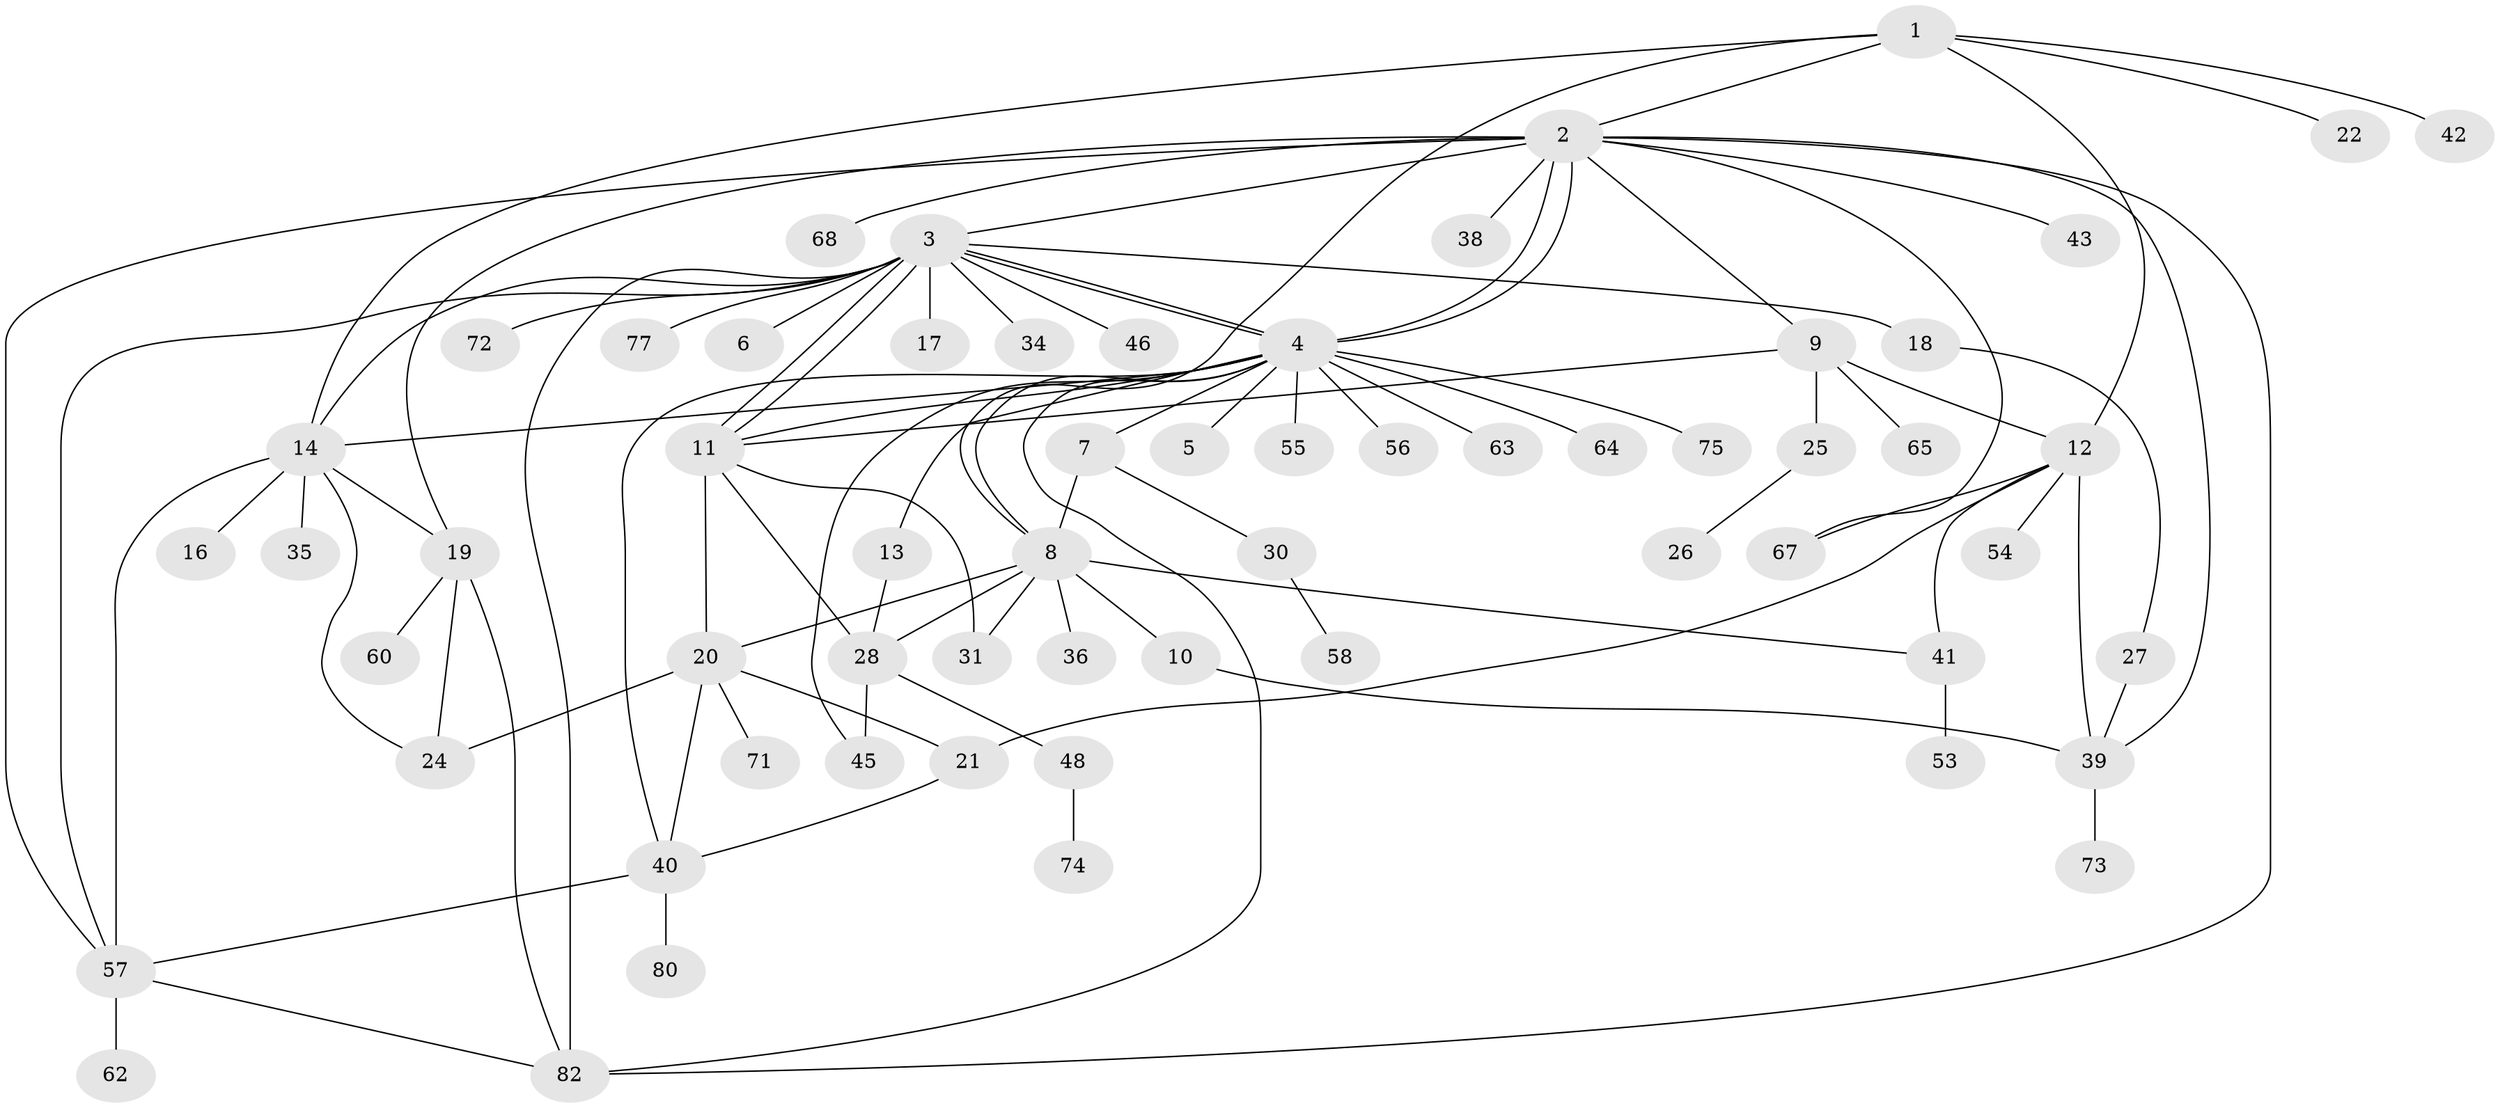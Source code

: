 // Generated by graph-tools (version 1.1) at 2025/23/03/03/25 07:23:55]
// undirected, 61 vertices, 94 edges
graph export_dot {
graph [start="1"]
  node [color=gray90,style=filled];
  1 [super="+37"];
  2 [super="+15"];
  3 [super="+32"];
  4 [super="+29"];
  5;
  6;
  7;
  8 [super="+51"];
  9 [super="+23"];
  10 [super="+69"];
  11 [super="+50"];
  12 [super="+78"];
  13;
  14;
  16;
  17;
  18 [super="+61"];
  19 [super="+84"];
  20 [super="+33"];
  21 [super="+81"];
  22;
  24 [super="+49"];
  25;
  26 [super="+83"];
  27;
  28 [super="+47"];
  30;
  31;
  34 [super="+52"];
  35;
  36;
  38;
  39;
  40 [super="+44"];
  41 [super="+66"];
  42;
  43;
  45;
  46;
  48;
  53;
  54;
  55;
  56;
  57 [super="+59"];
  58;
  60;
  62;
  63;
  64 [super="+70"];
  65;
  67;
  68;
  71;
  72;
  73 [super="+79"];
  74;
  75 [super="+76"];
  77;
  80;
  82 [super="+85"];
  1 -- 2;
  1 -- 8;
  1 -- 12;
  1 -- 14;
  1 -- 22;
  1 -- 42;
  2 -- 3;
  2 -- 4;
  2 -- 4;
  2 -- 9;
  2 -- 19;
  2 -- 38;
  2 -- 39;
  2 -- 43;
  2 -- 57;
  2 -- 67;
  2 -- 68;
  2 -- 82;
  3 -- 4 [weight=2];
  3 -- 4;
  3 -- 6;
  3 -- 11;
  3 -- 11;
  3 -- 14;
  3 -- 17;
  3 -- 18;
  3 -- 46;
  3 -- 77;
  3 -- 34;
  3 -- 72;
  3 -- 57;
  3 -- 82;
  4 -- 5;
  4 -- 7;
  4 -- 13;
  4 -- 14;
  4 -- 45;
  4 -- 55;
  4 -- 56;
  4 -- 63;
  4 -- 64;
  4 -- 75;
  4 -- 82;
  4 -- 40;
  4 -- 11;
  4 -- 8;
  7 -- 8;
  7 -- 30;
  8 -- 10;
  8 -- 20;
  8 -- 28;
  8 -- 31;
  8 -- 36;
  8 -- 41;
  9 -- 12;
  9 -- 65;
  9 -- 11;
  9 -- 25;
  10 -- 39;
  11 -- 31;
  11 -- 20;
  11 -- 28;
  12 -- 21;
  12 -- 54;
  12 -- 67;
  12 -- 41;
  12 -- 39;
  13 -- 28;
  14 -- 16;
  14 -- 19;
  14 -- 24;
  14 -- 35;
  14 -- 57;
  18 -- 27;
  19 -- 24;
  19 -- 60;
  19 -- 82;
  20 -- 40;
  20 -- 71;
  20 -- 24;
  20 -- 21;
  21 -- 40;
  25 -- 26;
  27 -- 39;
  28 -- 45;
  28 -- 48;
  30 -- 58;
  39 -- 73;
  40 -- 80;
  40 -- 57;
  41 -- 53;
  48 -- 74;
  57 -- 82;
  57 -- 62;
}
